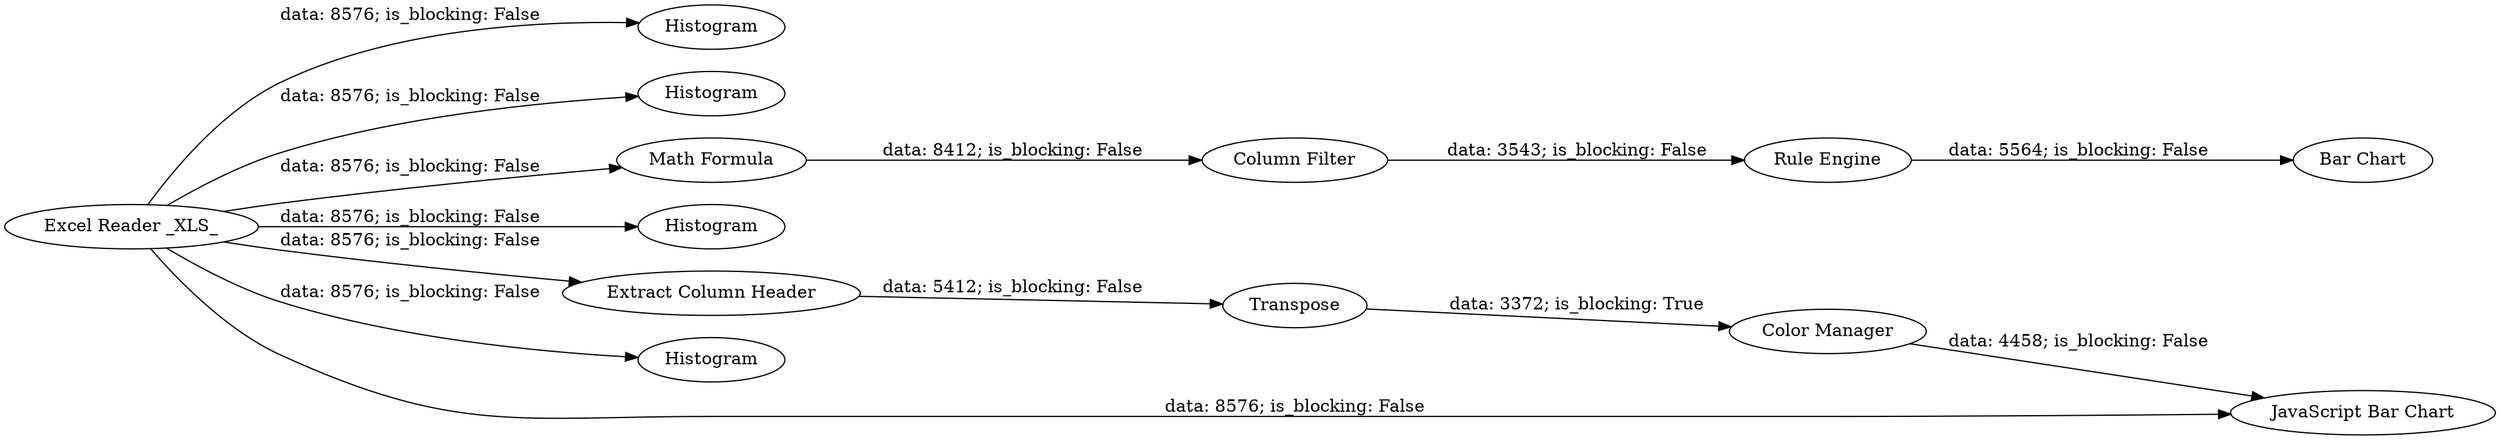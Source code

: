digraph {
	"-3908590894518651159_42" [label=Histogram]
	"-3908590894518651159_43" [label=Histogram]
	"-3908590894518651159_35" [label="Column Filter"]
	"-3908590894518651159_36" [label="Math Formula"]
	"-3908590894518651159_44" [label=Histogram]
	"-3908590894518651159_34" [label="Rule Engine"]
	"-3908590894518651159_20" [label="Color Manager"]
	"-3908590894518651159_18" [label="Extract Column Header"]
	"-3908590894518651159_41" [label=Histogram]
	"-3908590894518651159_40" [label="Excel Reader _XLS_"]
	"-3908590894518651159_21" [label="JavaScript Bar Chart"]
	"-3908590894518651159_19" [label=Transpose]
	"-3908590894518651159_38" [label="Bar Chart"]
	"-3908590894518651159_20" -> "-3908590894518651159_21" [label="data: 4458; is_blocking: False"]
	"-3908590894518651159_35" -> "-3908590894518651159_34" [label="data: 3543; is_blocking: False"]
	"-3908590894518651159_40" -> "-3908590894518651159_18" [label="data: 8576; is_blocking: False"]
	"-3908590894518651159_18" -> "-3908590894518651159_19" [label="data: 5412; is_blocking: False"]
	"-3908590894518651159_40" -> "-3908590894518651159_41" [label="data: 8576; is_blocking: False"]
	"-3908590894518651159_19" -> "-3908590894518651159_20" [label="data: 3372; is_blocking: True"]
	"-3908590894518651159_40" -> "-3908590894518651159_42" [label="data: 8576; is_blocking: False"]
	"-3908590894518651159_40" -> "-3908590894518651159_44" [label="data: 8576; is_blocking: False"]
	"-3908590894518651159_40" -> "-3908590894518651159_43" [label="data: 8576; is_blocking: False"]
	"-3908590894518651159_34" -> "-3908590894518651159_38" [label="data: 5564; is_blocking: False"]
	"-3908590894518651159_36" -> "-3908590894518651159_35" [label="data: 8412; is_blocking: False"]
	"-3908590894518651159_40" -> "-3908590894518651159_21" [label="data: 8576; is_blocking: False"]
	"-3908590894518651159_40" -> "-3908590894518651159_36" [label="data: 8576; is_blocking: False"]
	rankdir=LR
}
